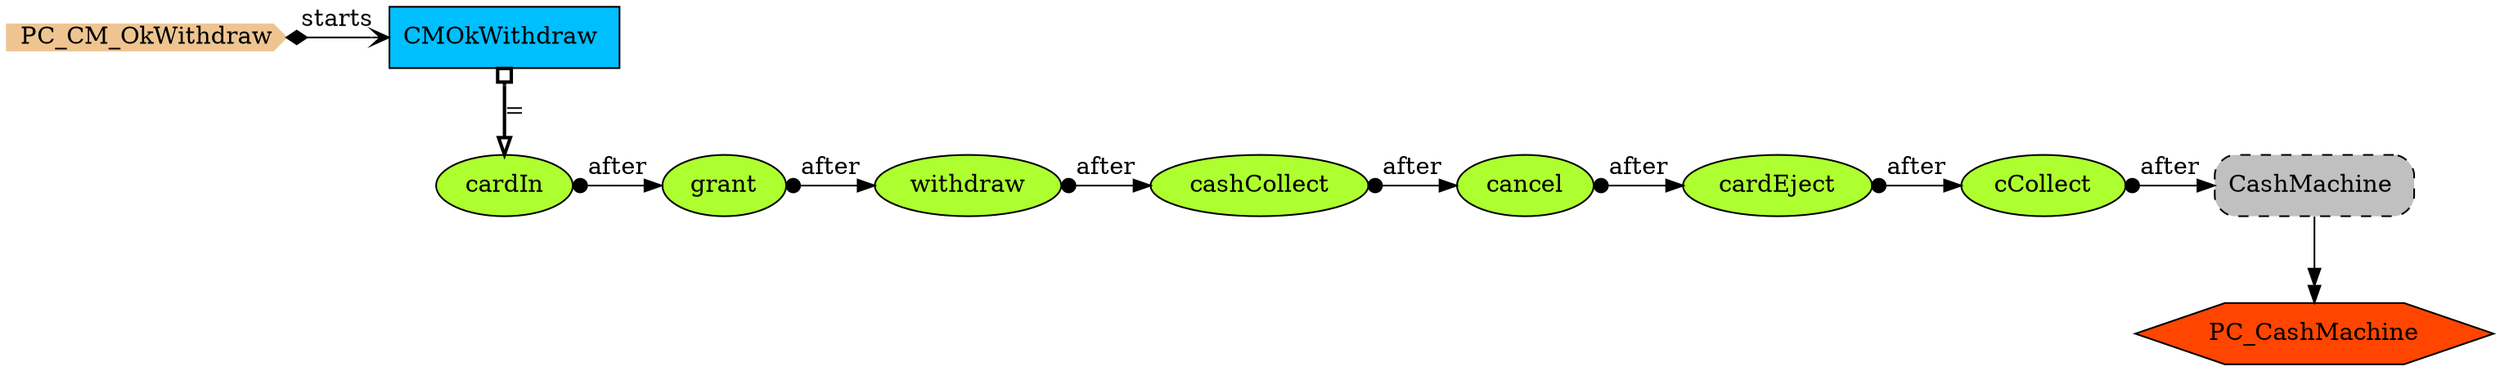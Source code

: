 digraph {
StartN_ [shape = cds,color=burlywood2,style=filled,height=.2,width=.2, label =PC_CM_OkWithdraw];
PC_CashMachine [shape=hexagon,fillcolor=orangered,style=filled,label =PC_CashMachine];
RefCashMachine [shape=rectangle,fillcolor=gray,style="rounded,filled,dashed",label="CashMachine "];
cCollect [shape=ellipse,fillcolor=greenyellow,style = filled,label="cCollect"];
cardEject [shape=ellipse,fillcolor=greenyellow,style = filled,label="cardEject"];
cancel [shape=ellipse,fillcolor=greenyellow,style = filled,label="cancel"];
cashCollect [shape=ellipse,fillcolor=greenyellow,style = filled,label="cashCollect"];
withdraw [shape=ellipse,fillcolor=greenyellow,style = filled,label="withdraw"];
grant [shape=ellipse,fillcolor=greenyellow,style = filled,label="grant"];
cardIn [shape=ellipse,fillcolor=greenyellow,style = filled,label="cardIn"];
CMOkWithdraw [shape=box,fillcolor=deepskyblue,style = filled,label="CMOkWithdraw "];

{rank=min;StartN_,CMOkWithdraw}
{rank=same;cardIn,grant,withdraw,cashCollect,cancel,cardEject,cCollect,RefCashMachine}
{rank=same;grant,withdraw,cashCollect,cancel,cardEject,cCollect,RefCashMachine}
{rank=same;withdraw,cashCollect,cancel,cardEject,cCollect,RefCashMachine}
{rank=same;cashCollect,cancel,cardEject,cCollect,RefCashMachine}
{rank=same;cancel,cardEject,cCollect,RefCashMachine}
{rank=same;cardEject,cCollect,RefCashMachine}
{rank=same;cCollect,RefCashMachine}

cCollect->RefCashMachine[arrowtail=dot,dir=both,label="after"];
RefCashMachine->PC_CashMachine[arrowhead="normalnormal",label=" "];
cardEject->cCollect[arrowtail=dot,dir=both,label="after"];
cancel->cardEject[arrowtail=dot,dir=both,label="after"];
cashCollect->cancel[arrowtail=dot,dir=both,label="after"];
withdraw->cashCollect[arrowtail=dot,dir=both,label="after"];
grant->withdraw[arrowtail=dot,dir=both,label="after"];
cardIn->grant[arrowtail=dot,dir=both,label="after"];
StartN_->CMOkWithdraw[arrowhead="open",arrowtail=diamond,dir=both,label="starts"];
CMOkWithdraw->cardIn[arrowhead="onormal",dir=both,arrowtail=obox,penwidth=2,label="="];
}